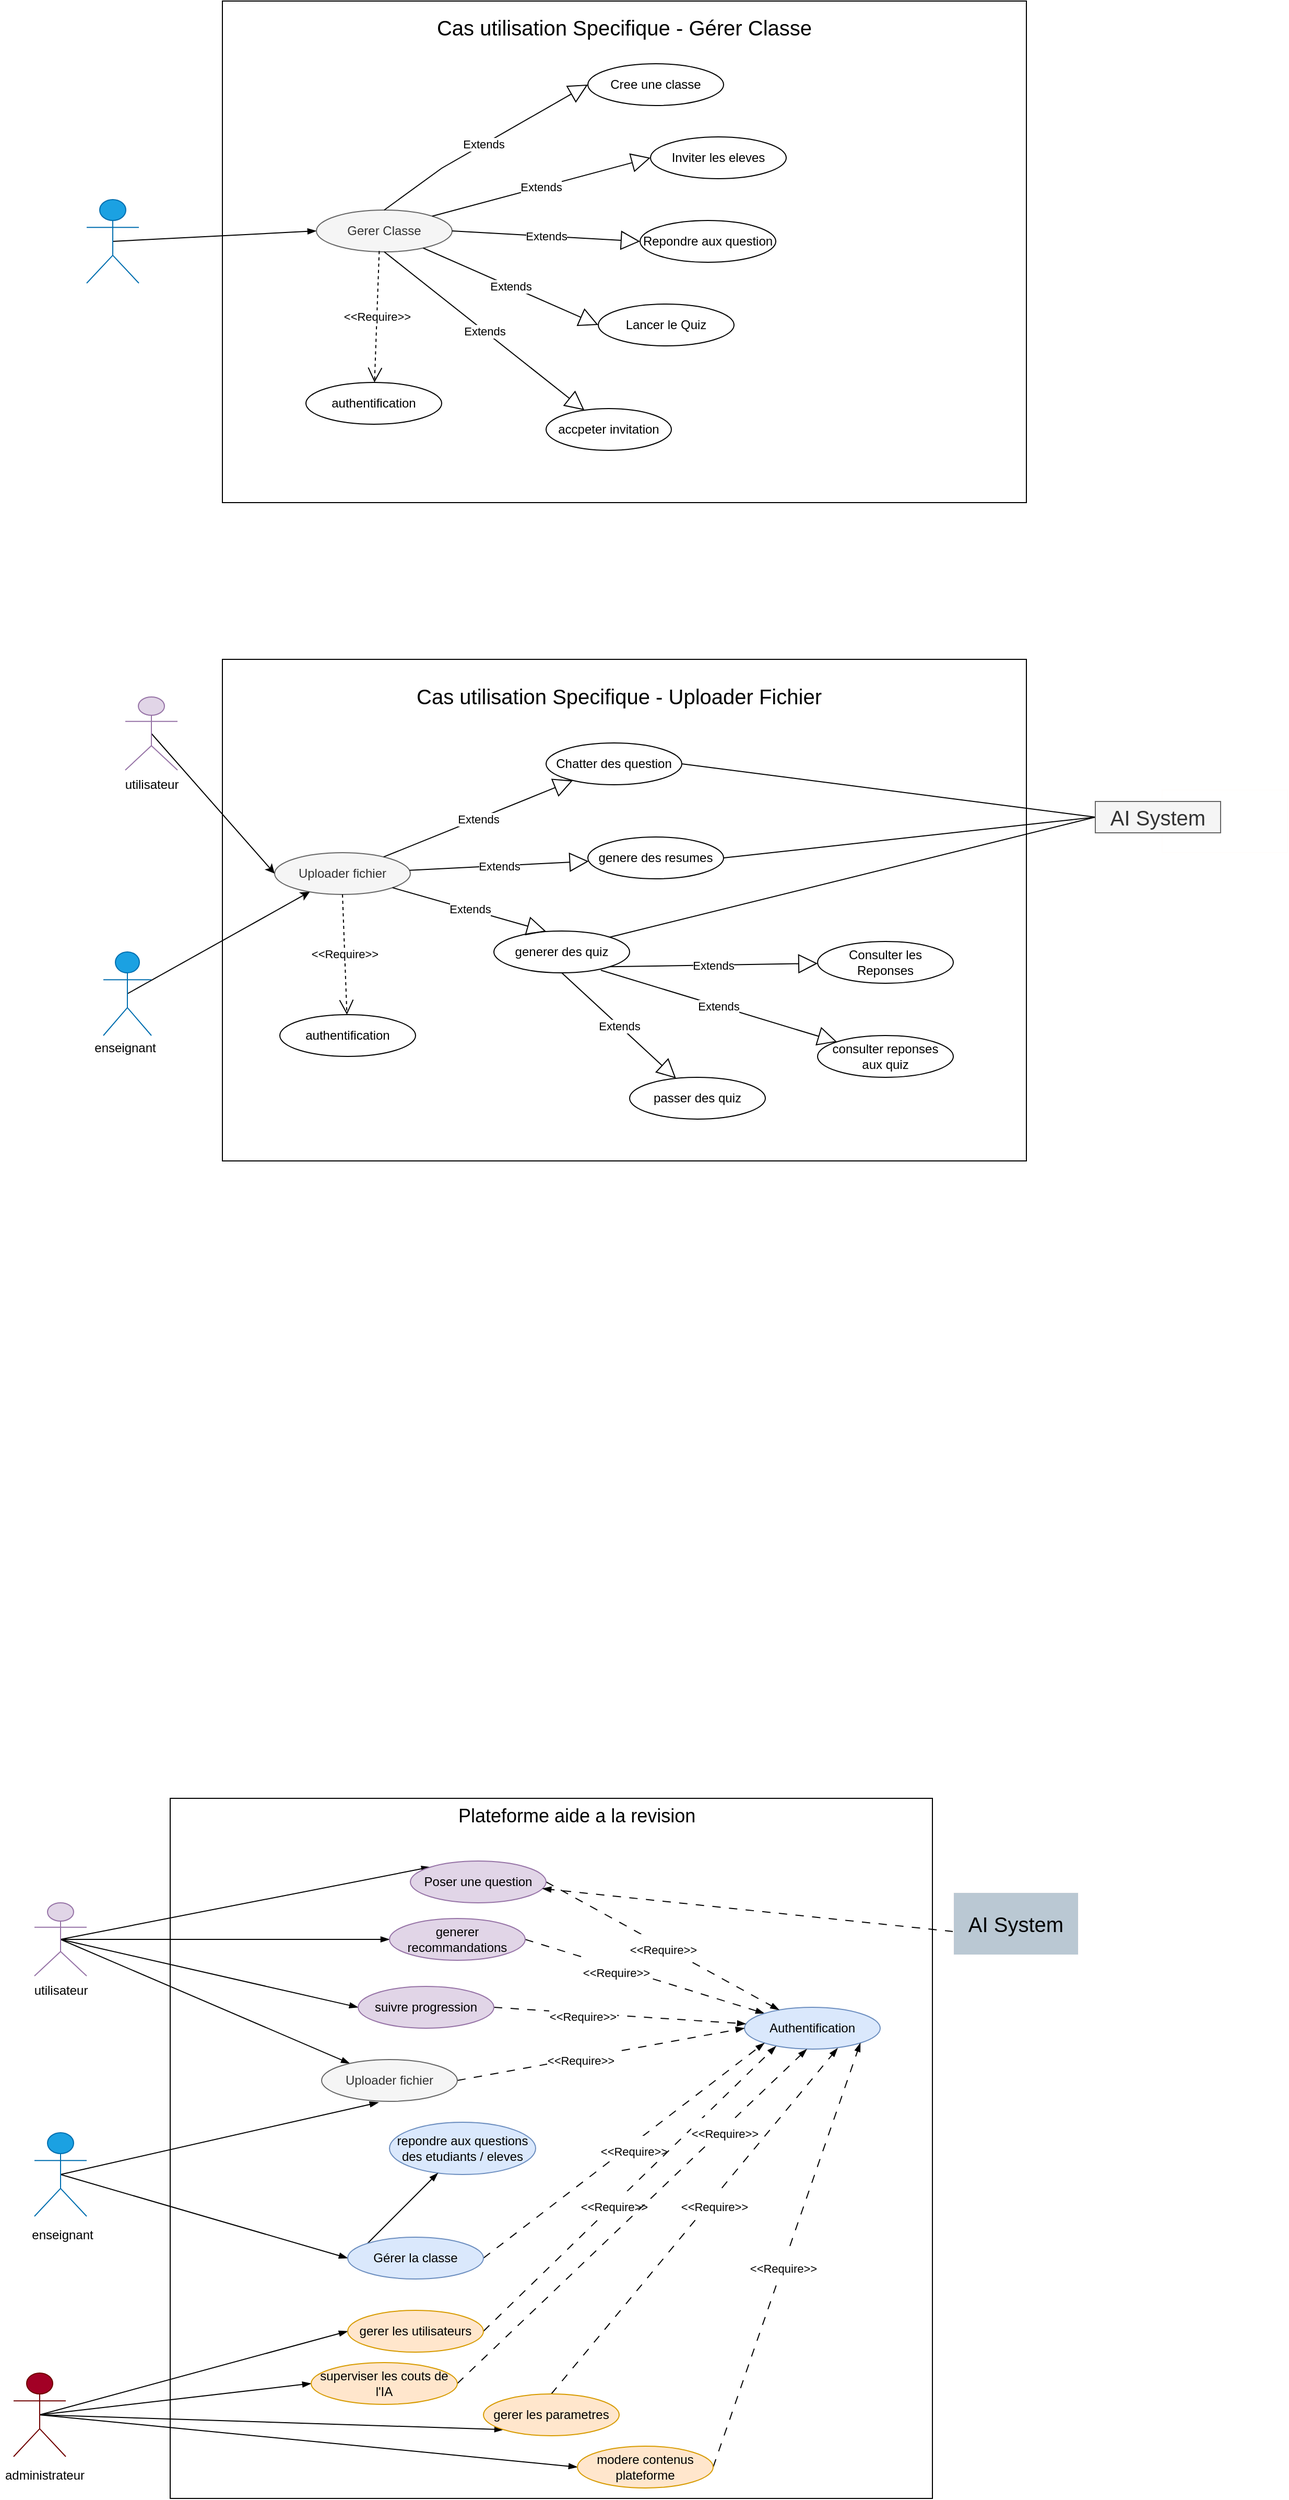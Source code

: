 <mxfile version="20.8.16" type="device"><diagram id="J97g-GAYkbX1UyihCn8W" name="Page-1"><mxGraphModel dx="1016" dy="2798" grid="0" gridSize="10" guides="1" tooltips="1" connect="1" arrows="1" fold="1" page="1" pageScale="1" pageWidth="850" pageHeight="1100" math="0" shadow="0"><root><mxCell id="0"/><mxCell id="1" parent="0"/><mxCell id="5" value="" style="rounded=0;whiteSpace=wrap;html=1;" parent="1" vertex="1"><mxGeometry x="190" y="-70" width="730" height="670" as="geometry"/></mxCell><mxCell id="62" value="&lt;span style=&quot;color: rgba(0, 0, 0, 0); font-family: monospace; font-size: 0px; text-align: start;&quot;&gt;%3CmxGraphModel%3E%3Croot%3E%3CmxCell%20id%3D%220%22%2F%3E%3CmxCell%20id%3D%221%22%20parent%3D%220%22%2F%3E%3CmxCell%20id%3D%222%22%20value%3D%22accpeter%20invitation%22%20style%3D%22ellipse%3BwhiteSpace%3Dwrap%3Bhtml%3D1%3BfillColor%3Dnone%3BstrokeColor%3D%239673A6%3B%22%20vertex%3D%221%22%20parent%3D%221%22%3E%3CmxGeometry%20x%3D%22180%22%20y%3D%22-230%22%20width%3D%22120%22%20height%3D%2240%22%20as%3D%22geometry%22%2F%3E%3C%2FmxCell%3E%3C%2Froot%3E%3C%2FmxGraphModel%3E&lt;/span&gt;" style="rounded=0;whiteSpace=wrap;html=1;" parent="1" vertex="1"><mxGeometry x="240" y="-1790" width="770" height="480" as="geometry"/></mxCell><mxCell id="50" value="" style="rounded=0;whiteSpace=wrap;html=1;" parent="1" vertex="1"><mxGeometry x="240" y="-1160" width="770" height="480" as="geometry"/></mxCell><mxCell id="90" style="edgeStyle=none;html=1;exitX=0.5;exitY=0.5;exitDx=0;exitDy=0;exitPerimeter=0;entryX=0;entryY=0;entryDx=0;entryDy=0;fontSize=20;endArrow=blockThin;endFill=1;" parent="1" source="2" target="89" edge="1"><mxGeometry relative="1" as="geometry"/></mxCell><mxCell id="92" style="edgeStyle=none;html=1;exitX=0.5;exitY=0.5;exitDx=0;exitDy=0;exitPerimeter=0;fontSize=20;endArrow=blockThin;endFill=1;" parent="1" source="2" target="80" edge="1"><mxGeometry relative="1" as="geometry"/></mxCell><mxCell id="99" style="edgeStyle=none;html=1;exitX=0.5;exitY=0.5;exitDx=0;exitDy=0;exitPerimeter=0;entryX=0;entryY=0.5;entryDx=0;entryDy=0;fontSize=20;endArrow=blockThin;endFill=1;" parent="1" source="2" target="15" edge="1"><mxGeometry relative="1" as="geometry"/></mxCell><mxCell id="100" style="edgeStyle=none;html=1;exitX=0.5;exitY=0.5;exitDx=0;exitDy=0;exitPerimeter=0;entryX=0;entryY=0.5;entryDx=0;entryDy=0;fontSize=20;endArrow=blockThin;endFill=1;" parent="1" source="2" target="36" edge="1"><mxGeometry relative="1" as="geometry"/></mxCell><mxCell id="2" value="utilisateur&lt;br&gt;" style="shape=umlActor;verticalLabelPosition=bottom;verticalAlign=top;html=1;fillColor=#e1d5e7;strokeColor=#9673a6;" parent="1" vertex="1"><mxGeometry x="60" y="30" width="50" height="70" as="geometry"/></mxCell><mxCell id="91" style="edgeStyle=none;html=1;exitX=0.5;exitY=0.5;exitDx=0;exitDy=0;exitPerimeter=0;entryX=0;entryY=0.5;entryDx=0;entryDy=0;fontSize=20;endArrow=blockThin;endFill=1;" parent="1" source="3" target="18" edge="1"><mxGeometry relative="1" as="geometry"/></mxCell><mxCell id="93" style="edgeStyle=none;html=1;exitX=0.5;exitY=0.5;exitDx=0;exitDy=0;exitPerimeter=0;entryX=0.419;entryY=1.026;entryDx=0;entryDy=0;entryPerimeter=0;fontSize=20;endArrow=blockThin;endFill=1;" parent="1" source="3" target="80" edge="1"><mxGeometry relative="1" as="geometry"/></mxCell><mxCell id="3" value="enseignant&lt;br&gt;" style="shape=umlActor;verticalLabelPosition=bottom;verticalAlign=top;html=1;fillColor=#1ba1e2;fontColor=#ffffff;strokeColor=#006EAF;" parent="1" vertex="1"><mxGeometry x="60" y="250" width="50" height="80" as="geometry"/></mxCell><mxCell id="103" style="edgeStyle=none;html=1;exitX=0.5;exitY=0.5;exitDx=0;exitDy=0;exitPerimeter=0;entryX=0;entryY=0.5;entryDx=0;entryDy=0;fontSize=20;endArrow=blockThin;endFill=1;" parent="1" source="4" target="19" edge="1"><mxGeometry relative="1" as="geometry"/></mxCell><mxCell id="104" style="edgeStyle=none;html=1;exitX=0.5;exitY=0.5;exitDx=0;exitDy=0;exitPerimeter=0;entryX=0;entryY=0.5;entryDx=0;entryDy=0;fontSize=20;endArrow=blockThin;endFill=1;" parent="1" source="4" target="20" edge="1"><mxGeometry relative="1" as="geometry"/></mxCell><mxCell id="105" style="edgeStyle=none;html=1;exitX=0.5;exitY=0.5;exitDx=0;exitDy=0;exitPerimeter=0;entryX=0;entryY=0.5;entryDx=0;entryDy=0;fontSize=20;endArrow=blockThin;endFill=1;" parent="1" source="4" target="21" edge="1"><mxGeometry relative="1" as="geometry"/></mxCell><mxCell id="106" style="edgeStyle=none;html=1;exitX=0.5;exitY=0.5;exitDx=0;exitDy=0;exitPerimeter=0;entryX=0;entryY=1;entryDx=0;entryDy=0;fontSize=20;endArrow=blockThin;endFill=1;" parent="1" source="4" target="22" edge="1"><mxGeometry relative="1" as="geometry"/></mxCell><mxCell id="4" value="administrateur&lt;br&gt;" style="shape=umlActor;verticalLabelPosition=bottom;verticalAlign=top;html=1;fillColor=#a20025;fontColor=#ffffff;strokeColor=#6F0000;" parent="1" vertex="1"><mxGeometry x="40" y="480" width="50" height="80" as="geometry"/></mxCell><mxCell id="6" value="authentification" style="ellipse;whiteSpace=wrap;html=1;" parent="1" vertex="1"><mxGeometry x="295" y="-820" width="130" height="40" as="geometry"/></mxCell><mxCell id="7" value="Uploader fichier" style="ellipse;whiteSpace=wrap;html=1;fillColor=#f5f5f5;fontColor=#333333;strokeColor=#666666;" parent="1" vertex="1"><mxGeometry x="290" y="-975" width="130" height="40" as="geometry"/></mxCell><mxCell id="8" value="Chatter des question" style="ellipse;whiteSpace=wrap;html=1;" parent="1" vertex="1"><mxGeometry x="550" y="-1080" width="130" height="40" as="geometry"/></mxCell><mxCell id="9" value="generer des quiz" style="ellipse;whiteSpace=wrap;html=1;" parent="1" vertex="1"><mxGeometry x="500" y="-900" width="130" height="40" as="geometry"/></mxCell><mxCell id="59" style="edgeStyle=none;html=1;exitX=1;exitY=0.5;exitDx=0;exitDy=0;entryX=0;entryY=0.5;entryDx=0;entryDy=0;fontSize=20;endArrow=none;endFill=0;" parent="1" source="10" target="57" edge="1"><mxGeometry relative="1" as="geometry"/></mxCell><mxCell id="10" value="genere des resumes" style="ellipse;whiteSpace=wrap;html=1;" parent="1" vertex="1"><mxGeometry x="590" y="-990" width="130" height="40" as="geometry"/></mxCell><mxCell id="11" value="consulter reponses &lt;br&gt;aux quiz" style="ellipse;whiteSpace=wrap;html=1;" parent="1" vertex="1"><mxGeometry x="810" y="-800" width="130" height="40" as="geometry"/></mxCell><mxCell id="12" value="passer des quiz" style="ellipse;whiteSpace=wrap;html=1;" parent="1" vertex="1"><mxGeometry x="630" y="-760" width="130" height="40" as="geometry"/></mxCell><mxCell id="96" style="edgeStyle=none;html=1;exitX=1;exitY=0.5;exitDx=0;exitDy=0;fontSize=20;endArrow=blockThin;endFill=1;dashed=1;dashPattern=8 8;" parent="1" source="15" target="17" edge="1"><mxGeometry relative="1" as="geometry"/></mxCell><mxCell id="113" value="&lt;span style=&quot;font-size: 11px;&quot;&gt;&amp;lt;&amp;lt;Require&amp;gt;&amp;gt;&lt;/span&gt;" style="edgeLabel;html=1;align=center;verticalAlign=middle;resizable=0;points=[];fontSize=20;" parent="96" vertex="1" connectable="0"><mxGeometry x="-0.239" y="-1" relative="1" as="geometry"><mxPoint as="offset"/></mxGeometry></mxCell><mxCell id="15" value="generer recommandations" style="ellipse;whiteSpace=wrap;html=1;fillColor=#e1d5e7;strokeColor=#9673a6;" parent="1" vertex="1"><mxGeometry x="400" y="45" width="130" height="40" as="geometry"/></mxCell><mxCell id="16" value="repondre aux questions des etudiants / eleves" style="ellipse;whiteSpace=wrap;html=1;fillColor=#dae8fc;strokeColor=#6c8ebf;" parent="1" vertex="1"><mxGeometry x="400" y="240" width="140" height="50" as="geometry"/></mxCell><mxCell id="17" value="Authentification" style="ellipse;whiteSpace=wrap;html=1;fillColor=#dae8fc;strokeColor=#6c8ebf;" parent="1" vertex="1"><mxGeometry x="740" y="130" width="130" height="40" as="geometry"/></mxCell><mxCell id="87" style="edgeStyle=none;html=1;exitX=0;exitY=0;exitDx=0;exitDy=0;fontSize=20;endArrow=blockThin;endFill=1;" parent="1" source="18" target="16" edge="1"><mxGeometry relative="1" as="geometry"/></mxCell><mxCell id="102" style="edgeStyle=none;html=1;exitX=1;exitY=0.5;exitDx=0;exitDy=0;entryX=0;entryY=1;entryDx=0;entryDy=0;fontSize=20;endArrow=blockThin;endFill=1;dashed=1;dashPattern=8 8;" parent="1" source="18" target="17" edge="1"><mxGeometry relative="1" as="geometry"/></mxCell><mxCell id="116" value="&lt;span style=&quot;font-size: 11px;&quot;&gt;&amp;lt;&amp;lt;Require&amp;gt;&amp;gt;&lt;/span&gt;" style="edgeLabel;html=1;align=center;verticalAlign=middle;resizable=0;points=[];fontSize=20;" parent="102" vertex="1" connectable="0"><mxGeometry x="0.056" y="-3" relative="1" as="geometry"><mxPoint as="offset"/></mxGeometry></mxCell><mxCell id="18" value="Gérer la classe" style="ellipse;whiteSpace=wrap;html=1;fillColor=#dae8fc;strokeColor=#6c8ebf;" parent="1" vertex="1"><mxGeometry x="360" y="350" width="130" height="40" as="geometry"/></mxCell><mxCell id="109" style="edgeStyle=none;html=1;exitX=1;exitY=0.5;exitDx=0;exitDy=0;fontSize=20;endArrow=blockThin;endFill=1;entryX=0.232;entryY=0.931;entryDx=0;entryDy=0;entryPerimeter=0;dashed=1;dashPattern=8 8;" parent="1" source="19" target="17" edge="1"><mxGeometry relative="1" as="geometry"/></mxCell><mxCell id="117" value="&lt;span style=&quot;font-size: 11px;&quot;&gt;&amp;lt;&amp;lt;Require&amp;gt;&amp;gt;&lt;/span&gt;" style="edgeLabel;html=1;align=center;verticalAlign=middle;resizable=0;points=[];fontSize=20;" parent="109" vertex="1" connectable="0"><mxGeometry x="-0.102" y="1" relative="1" as="geometry"><mxPoint as="offset"/></mxGeometry></mxCell><mxCell id="19" value="gerer les utilisateurs" style="ellipse;whiteSpace=wrap;html=1;fillColor=#ffe6cc;strokeColor=#d79b00;" parent="1" vertex="1"><mxGeometry x="360" y="420" width="130" height="40" as="geometry"/></mxCell><mxCell id="108" style="edgeStyle=none;html=1;exitX=1;exitY=0.5;exitDx=0;exitDy=0;entryX=0.459;entryY=1.002;entryDx=0;entryDy=0;entryPerimeter=0;fontSize=20;endArrow=blockThin;endFill=1;dashed=1;dashPattern=8 8;" parent="1" source="20" target="17" edge="1"><mxGeometry relative="1" as="geometry"/></mxCell><mxCell id="118" value="&lt;span style=&quot;font-size: 11px;&quot;&gt;&amp;lt;&amp;lt;Require&amp;gt;&amp;gt;&lt;/span&gt;" style="edgeLabel;html=1;align=center;verticalAlign=middle;resizable=0;points=[];fontSize=20;" parent="108" vertex="1" connectable="0"><mxGeometry x="0.523" y="-1" relative="1" as="geometry"><mxPoint as="offset"/></mxGeometry></mxCell><mxCell id="20" value="superviser les couts de l'IA" style="ellipse;whiteSpace=wrap;html=1;fillColor=#ffe6cc;strokeColor=#d79b00;" parent="1" vertex="1"><mxGeometry x="325" y="470" width="140" height="40" as="geometry"/></mxCell><mxCell id="112" style="edgeStyle=none;html=1;exitX=1;exitY=0.5;exitDx=0;exitDy=0;entryX=1;entryY=1;entryDx=0;entryDy=0;fontSize=20;endArrow=blockThin;endFill=1;dashed=1;dashPattern=8 8;" parent="1" source="21" target="17" edge="1"><mxGeometry relative="1" as="geometry"/></mxCell><mxCell id="120" value="&lt;span style=&quot;font-size: 11px;&quot;&gt;&amp;lt;&amp;lt;Require&amp;gt;&amp;gt;&lt;/span&gt;" style="edgeLabel;html=1;align=center;verticalAlign=middle;resizable=0;points=[];fontSize=20;" parent="112" vertex="1" connectable="0"><mxGeometry x="-0.045" y="1" relative="1" as="geometry"><mxPoint as="offset"/></mxGeometry></mxCell><mxCell id="21" value="modere contenus plateforme" style="ellipse;whiteSpace=wrap;html=1;fillColor=#ffe6cc;strokeColor=#d79b00;" parent="1" vertex="1"><mxGeometry x="580" y="550" width="130" height="40" as="geometry"/></mxCell><mxCell id="107" style="edgeStyle=none;html=1;exitX=0.5;exitY=0;exitDx=0;exitDy=0;fontSize=20;endArrow=blockThin;endFill=1;entryX=0.686;entryY=0.979;entryDx=0;entryDy=0;entryPerimeter=0;dashed=1;dashPattern=8 8;" parent="1" source="22" target="17" edge="1"><mxGeometry relative="1" as="geometry"/></mxCell><mxCell id="119" value="&lt;span style=&quot;font-size: 11px;&quot;&gt;&amp;lt;&amp;lt;Require&amp;gt;&amp;gt;&lt;/span&gt;" style="edgeLabel;html=1;align=center;verticalAlign=middle;resizable=0;points=[];fontSize=20;" parent="107" vertex="1" connectable="0"><mxGeometry x="0.12" y="-3" relative="1" as="geometry"><mxPoint as="offset"/></mxGeometry></mxCell><mxCell id="22" value="gerer les parametres" style="ellipse;whiteSpace=wrap;html=1;fillColor=#ffe6cc;strokeColor=#d79b00;" parent="1" vertex="1"><mxGeometry x="490" y="500" width="130" height="40" as="geometry"/></mxCell><mxCell id="25" value="&amp;lt;&amp;lt;Require&amp;gt;&amp;gt;" style="endArrow=open;endSize=12;dashed=1;html=1;rounded=0;exitX=0.5;exitY=1;exitDx=0;exitDy=0;" parent="1" source="7" target="6" edge="1"><mxGeometry width="160" relative="1" as="geometry"><mxPoint x="460" y="260" as="sourcePoint"/><mxPoint x="620" y="260" as="targetPoint"/></mxGeometry></mxCell><mxCell id="26" value="Extends" style="endArrow=block;endSize=16;endFill=0;html=1;rounded=0;" parent="1" source="7" target="8" edge="1"><mxGeometry width="160" relative="1" as="geometry"><mxPoint x="460" y="260" as="sourcePoint"/><mxPoint x="620" y="260" as="targetPoint"/></mxGeometry></mxCell><mxCell id="27" value="Extends" style="endArrow=block;endSize=16;endFill=0;html=1;rounded=0;entryX=0.385;entryY=0.008;entryDx=0;entryDy=0;entryPerimeter=0;" parent="1" source="7" target="9" edge="1"><mxGeometry width="160" relative="1" as="geometry"><mxPoint x="460" y="260" as="sourcePoint"/><mxPoint x="620" y="160" as="targetPoint"/></mxGeometry></mxCell><mxCell id="28" value="Extends" style="endArrow=block;endSize=16;endFill=0;html=1;rounded=0;" parent="1" source="7" target="10" edge="1"><mxGeometry width="160" relative="1" as="geometry"><mxPoint x="460" y="260" as="sourcePoint"/><mxPoint x="620" y="260" as="targetPoint"/></mxGeometry></mxCell><mxCell id="29" value="Extends" style="endArrow=block;endSize=16;endFill=0;html=1;rounded=0;exitX=0.788;exitY=0.938;exitDx=0;exitDy=0;exitPerimeter=0;" parent="1" source="9" target="11" edge="1"><mxGeometry width="160" relative="1" as="geometry"><mxPoint x="720" y="210" as="sourcePoint"/><mxPoint x="620" y="260" as="targetPoint"/></mxGeometry></mxCell><mxCell id="34" style="edgeStyle=orthogonalEdgeStyle;rounded=0;orthogonalLoop=1;jettySize=auto;html=1;exitX=0.5;exitY=1;exitDx=0;exitDy=0;" parent="1" source="18" target="18" edge="1"><mxGeometry relative="1" as="geometry"/></mxCell><mxCell id="97" style="edgeStyle=none;html=1;exitX=1;exitY=0.5;exitDx=0;exitDy=0;fontSize=20;endArrow=blockThin;endFill=1;dashed=1;dashPattern=8 8;" parent="1" source="36" target="17" edge="1"><mxGeometry relative="1" as="geometry"/></mxCell><mxCell id="114" value="&lt;span style=&quot;font-size: 11px;&quot;&gt;&amp;lt;&amp;lt;Require&amp;gt;&amp;gt;&lt;/span&gt;" style="edgeLabel;html=1;align=center;verticalAlign=middle;resizable=0;points=[];fontSize=20;" parent="97" vertex="1" connectable="0"><mxGeometry x="-0.301" y="1" relative="1" as="geometry"><mxPoint as="offset"/></mxGeometry></mxCell><mxCell id="36" value="suivre progression" style="ellipse;whiteSpace=wrap;html=1;fillColor=#e1d5e7;strokeColor=#9673a6;" parent="1" vertex="1"><mxGeometry x="370" y="110" width="130" height="40" as="geometry"/></mxCell><mxCell id="42" value="&lt;font style=&quot;font-size: 18px;&quot;&gt;Plateforme aide a la revision&lt;/font&gt;" style="text;strokeColor=none;fillColor=none;align=left;verticalAlign=middle;spacingLeft=4;spacingRight=4;overflow=hidden;points=[[0,0.5],[1,0.5]];portConstraint=eastwest;rotatable=0;whiteSpace=wrap;html=1;" parent="1" vertex="1"><mxGeometry x="460" y="-68" width="250" height="30" as="geometry"/></mxCell><mxCell id="60" style="edgeStyle=none;html=1;exitX=1;exitY=0;exitDx=0;exitDy=0;entryX=0;entryY=0.5;entryDx=0;entryDy=0;fontSize=20;endArrow=none;endFill=0;" parent="1" source="9" target="57" edge="1"><mxGeometry relative="1" as="geometry"/></mxCell><mxCell id="47" value="Consulter les &lt;br&gt;Reponses" style="ellipse;whiteSpace=wrap;html=1;" parent="1" vertex="1"><mxGeometry x="810" y="-890" width="130" height="40" as="geometry"/></mxCell><mxCell id="48" value="Extends" style="endArrow=block;endSize=16;endFill=0;html=1;rounded=0;exitX=1;exitY=1;exitDx=0;exitDy=0;" parent="1" source="9" target="47" edge="1"><mxGeometry width="160" relative="1" as="geometry"><mxPoint x="687.064" y="238.813" as="sourcePoint"/><mxPoint x="792.3" y="329.32" as="targetPoint"/><Array as="points"/></mxGeometry></mxCell><mxCell id="51" value="&lt;font style=&quot;font-size: 20px;&quot;&gt;Cas utilisation Specifique - Uploader Fichier&lt;/font&gt;" style="text;html=1;strokeColor=none;fillColor=none;align=center;verticalAlign=middle;whiteSpace=wrap;rounded=0;" parent="1" vertex="1"><mxGeometry x="390" y="-1140" width="460" height="30" as="geometry"/></mxCell><mxCell id="54" style="edgeStyle=none;html=1;exitX=0.5;exitY=0.5;exitDx=0;exitDy=0;exitPerimeter=0;entryX=0;entryY=0.5;entryDx=0;entryDy=0;fontSize=20;" parent="1" source="52" target="7" edge="1"><mxGeometry relative="1" as="geometry"/></mxCell><mxCell id="52" value="utilisateur&lt;br&gt;" style="shape=umlActor;verticalLabelPosition=bottom;verticalAlign=top;html=1;fillColor=#e1d5e7;strokeColor=#9673a6;" parent="1" vertex="1"><mxGeometry x="147" y="-1124" width="50" height="70" as="geometry"/></mxCell><mxCell id="55" style="edgeStyle=none;html=1;exitX=0.5;exitY=0.5;exitDx=0;exitDy=0;exitPerimeter=0;fontSize=20;" parent="1" source="53" target="7" edge="1"><mxGeometry relative="1" as="geometry"/></mxCell><mxCell id="53" value="enseignant&lt;br&gt;" style="shape=umlActor;verticalLabelPosition=bottom;verticalAlign=top;html=1;fillColor=#1ba1e2;fontColor=#ffffff;strokeColor=#006EAF;" parent="1" vertex="1"><mxGeometry x="126" y="-880" width="46" height="80" as="geometry"/></mxCell><mxCell id="56" value="" style="rounded=0;whiteSpace=wrap;html=1;strokeColor=#FFFDFC;fontSize=20;fillColor=none;" parent="1" vertex="1"><mxGeometry x="1140" y="-1035" width="120" height="60" as="geometry"/></mxCell><mxCell id="58" style="edgeStyle=none;html=1;exitX=0;exitY=0.5;exitDx=0;exitDy=0;entryX=1;entryY=0.5;entryDx=0;entryDy=0;fontSize=20;endArrow=none;endFill=0;" parent="1" source="57" target="8" edge="1"><mxGeometry relative="1" as="geometry"/></mxCell><mxCell id="57" value="AI System" style="text;html=1;strokeColor=#666666;fillColor=#f5f5f5;align=center;verticalAlign=middle;whiteSpace=wrap;rounded=0;fontSize=20;fontColor=#333333;" parent="1" vertex="1"><mxGeometry x="1076" y="-1024" width="120" height="30" as="geometry"/></mxCell><mxCell id="61" value="Extends" style="endArrow=block;endSize=16;endFill=0;html=1;rounded=0;exitX=0.5;exitY=1;exitDx=0;exitDy=0;" parent="1" source="9" target="12" edge="1"><mxGeometry width="160" relative="1" as="geometry"><mxPoint x="587.44" y="-832.48" as="sourcePoint"/><mxPoint x="831.731" y="-814.585" as="targetPoint"/></mxGeometry></mxCell><mxCell id="79" style="edgeStyle=none;html=1;exitX=0.5;exitY=0.5;exitDx=0;exitDy=0;exitPerimeter=0;entryX=0;entryY=0.5;entryDx=0;entryDy=0;fontSize=20;endArrow=blockThin;endFill=1;" parent="1" source="63" target="65" edge="1"><mxGeometry relative="1" as="geometry"/></mxCell><mxCell id="63" value="enseignant&lt;br&gt;" style="shape=umlActor;verticalLabelPosition=bottom;verticalAlign=top;html=1;fillColor=#1ba1e2;fontColor=#ffffff;strokeColor=#006EAF;" parent="1" vertex="1"><mxGeometry x="110" y="-1600" width="50" height="80" as="geometry"/></mxCell><mxCell id="64" value="&lt;font style=&quot;font-size: 20px;&quot;&gt;Cas utilisation Specifique - Gérer Classe&lt;/font&gt;" style="text;html=1;strokeColor=none;fillColor=none;align=center;verticalAlign=middle;whiteSpace=wrap;rounded=0;" parent="1" vertex="1"><mxGeometry x="410" y="-1780" width="430" height="30" as="geometry"/></mxCell><mxCell id="65" value="Gerer Classe" style="ellipse;whiteSpace=wrap;html=1;fillColor=#f5f5f5;fontColor=#333333;strokeColor=#666666;" parent="1" vertex="1"><mxGeometry x="330" y="-1590" width="130" height="40" as="geometry"/></mxCell><mxCell id="66" value="Cree une classe" style="ellipse;whiteSpace=wrap;html=1;" parent="1" vertex="1"><mxGeometry x="590" y="-1730" width="130" height="40" as="geometry"/></mxCell><mxCell id="68" value="Inviter les eleves" style="ellipse;whiteSpace=wrap;html=1;" parent="1" vertex="1"><mxGeometry x="650" y="-1660" width="130" height="40" as="geometry"/></mxCell><mxCell id="69" value="Repondre aux question" style="ellipse;whiteSpace=wrap;html=1;" parent="1" vertex="1"><mxGeometry x="640" y="-1580" width="130" height="40" as="geometry"/></mxCell><mxCell id="71" value="Extends" style="endArrow=block;endSize=16;endFill=0;html=1;rounded=0;exitX=0.5;exitY=0;exitDx=0;exitDy=0;entryX=0;entryY=0.5;entryDx=0;entryDy=0;" parent="1" source="65" target="66" edge="1"><mxGeometry width="160" relative="1" as="geometry"><mxPoint x="355" y="-1580" as="sourcePoint"/><mxPoint x="490" y="-1690" as="targetPoint"/><Array as="points"><mxPoint x="450" y="-1630"/></Array></mxGeometry></mxCell><mxCell id="73" value="Extends" style="endArrow=block;endSize=16;endFill=0;html=1;rounded=0;exitX=1;exitY=0;exitDx=0;exitDy=0;entryX=0;entryY=0.5;entryDx=0;entryDy=0;" parent="1" source="65" target="68" edge="1"><mxGeometry width="160" relative="1" as="geometry"><mxPoint x="415" y="-1565" as="sourcePoint"/><mxPoint x="550" y="-1675" as="targetPoint"/><Array as="points"/></mxGeometry></mxCell><mxCell id="74" value="Extends" style="endArrow=block;endSize=16;endFill=0;html=1;rounded=0;exitX=1;exitY=0.5;exitDx=0;exitDy=0;entryX=0;entryY=0.5;entryDx=0;entryDy=0;" parent="1" source="65" target="69" edge="1"><mxGeometry width="160" relative="1" as="geometry"><mxPoint x="410.914" y="-1564.157" as="sourcePoint"/><mxPoint x="510" y="-1610" as="targetPoint"/><Array as="points"/></mxGeometry></mxCell><mxCell id="75" value="Lancer le Quiz" style="ellipse;whiteSpace=wrap;html=1;" parent="1" vertex="1"><mxGeometry x="600" y="-1500" width="130" height="40" as="geometry"/></mxCell><mxCell id="76" value="Extends" style="endArrow=block;endSize=16;endFill=0;html=1;rounded=0;entryX=0;entryY=0.5;entryDx=0;entryDy=0;" parent="1" source="65" target="75" edge="1"><mxGeometry width="160" relative="1" as="geometry"><mxPoint x="410" y="-1520" as="sourcePoint"/><mxPoint x="500" y="-1570" as="targetPoint"/><Array as="points"/></mxGeometry></mxCell><mxCell id="77" value="authentification" style="ellipse;whiteSpace=wrap;html=1;" parent="1" vertex="1"><mxGeometry x="320" y="-1425" width="130" height="40" as="geometry"/></mxCell><mxCell id="78" value="&amp;lt;&amp;lt;Require&amp;gt;&amp;gt;" style="endArrow=open;endSize=12;dashed=1;html=1;rounded=0;exitX=0.463;exitY=0.981;exitDx=0;exitDy=0;exitPerimeter=0;" parent="1" source="65" target="77" edge="1"><mxGeometry width="160" relative="1" as="geometry"><mxPoint x="380" y="-1540" as="sourcePoint"/><mxPoint x="645" y="-345" as="targetPoint"/></mxGeometry></mxCell><mxCell id="94" style="edgeStyle=none;html=1;exitX=1;exitY=0.5;exitDx=0;exitDy=0;entryX=0;entryY=0.5;entryDx=0;entryDy=0;fontSize=20;endArrow=blockThin;endFill=1;dashed=1;dashPattern=8 8;" parent="1" source="80" target="17" edge="1"><mxGeometry relative="1" as="geometry"/></mxCell><mxCell id="115" value="&lt;span style=&quot;font-size: 11px;&quot;&gt;&amp;lt;&amp;lt;Require&amp;gt;&amp;gt;&lt;/span&gt;" style="edgeLabel;html=1;align=center;verticalAlign=middle;resizable=0;points=[];fontSize=20;" parent="94" vertex="1" connectable="0"><mxGeometry x="-0.136" y="2" relative="1" as="geometry"><mxPoint as="offset"/></mxGeometry></mxCell><mxCell id="80" value="Uploader fichier" style="ellipse;whiteSpace=wrap;html=1;fillColor=#f5f5f5;fontColor=#333333;strokeColor=#666666;" parent="1" vertex="1"><mxGeometry x="335" y="180" width="130" height="40" as="geometry"/></mxCell><mxCell id="81" value="accpeter invitation" style="ellipse;whiteSpace=wrap;html=1;" parent="1" vertex="1"><mxGeometry x="550" y="-1400" width="120" height="40" as="geometry"/></mxCell><mxCell id="82" value="Extends" style="endArrow=block;endSize=16;endFill=0;html=1;rounded=0;exitX=0.5;exitY=1;exitDx=0;exitDy=0;" parent="1" source="65" target="81" edge="1"><mxGeometry width="160" relative="1" as="geometry"><mxPoint x="442.409" y="-1543.644" as="sourcePoint"/><mxPoint x="610" y="-1470" as="targetPoint"/><Array as="points"/></mxGeometry></mxCell><mxCell id="95" value="&lt;span style=&quot;font-size: 11px;&quot;&gt;&amp;lt;&amp;lt;Require&amp;gt;&amp;gt;&lt;/span&gt;" style="edgeStyle=none;html=1;fontSize=20;endArrow=blockThin;endFill=1;exitX=1;exitY=0.5;exitDx=0;exitDy=0;dashed=1;dashPattern=8 8;" parent="1" source="89" target="17" edge="1"><mxGeometry relative="1" as="geometry"/></mxCell><mxCell id="89" value="Poser une question" style="ellipse;whiteSpace=wrap;html=1;fillColor=#e1d5e7;strokeColor=#9673a6;" parent="1" vertex="1"><mxGeometry x="420" y="-10" width="130" height="40" as="geometry"/></mxCell><mxCell id="123" style="edgeStyle=none;html=1;exitX=0;exitY=0.75;exitDx=0;exitDy=0;dashed=1;dashPattern=8 8;fontSize=20;endArrow=blockThin;endFill=1;" parent="1" source="122" target="89" edge="1"><mxGeometry relative="1" as="geometry"/></mxCell><mxCell id="125" value="" style="group;fillColor=#bac8d3;strokeColor=#23445d;" parent="1" vertex="1" connectable="0"><mxGeometry x="940" y="20" width="120" height="60" as="geometry"/></mxCell><mxCell id="121" value="" style="rounded=0;whiteSpace=wrap;html=1;strokeColor=#FFFDFC;fontSize=20;fillColor=none;" parent="125" vertex="1"><mxGeometry width="120" height="60" as="geometry"/></mxCell><mxCell id="122" value="AI System" style="text;html=1;strokeColor=none;fillColor=none;align=center;verticalAlign=middle;whiteSpace=wrap;rounded=0;fontSize=20;" parent="125" vertex="1"><mxGeometry y="15" width="120" height="30" as="geometry"/></mxCell><mxCell id="qv2ZdmM8FTYCBDhBQIwD-126" value="enseignant" style="text;html=1;strokeColor=none;fillColor=none;align=center;verticalAlign=middle;whiteSpace=wrap;rounded=0;" parent="1" vertex="1"><mxGeometry x="57" y="333" width="60" height="30" as="geometry"/></mxCell><mxCell id="qv2ZdmM8FTYCBDhBQIwD-127" value="administrateur" style="text;html=1;strokeColor=none;fillColor=none;align=center;verticalAlign=middle;whiteSpace=wrap;rounded=0;" parent="1" vertex="1"><mxGeometry x="40" y="563" width="60" height="30" as="geometry"/></mxCell><mxCell id="hk4Jmeznc4ZUWoGHNgZz-127" value="enseignant" style="text;html=1;strokeColor=none;fillColor=none;align=center;verticalAlign=middle;whiteSpace=wrap;rounded=0;" vertex="1" parent="1"><mxGeometry x="117" y="-803" width="60" height="30" as="geometry"/></mxCell></root></mxGraphModel></diagram></mxfile>